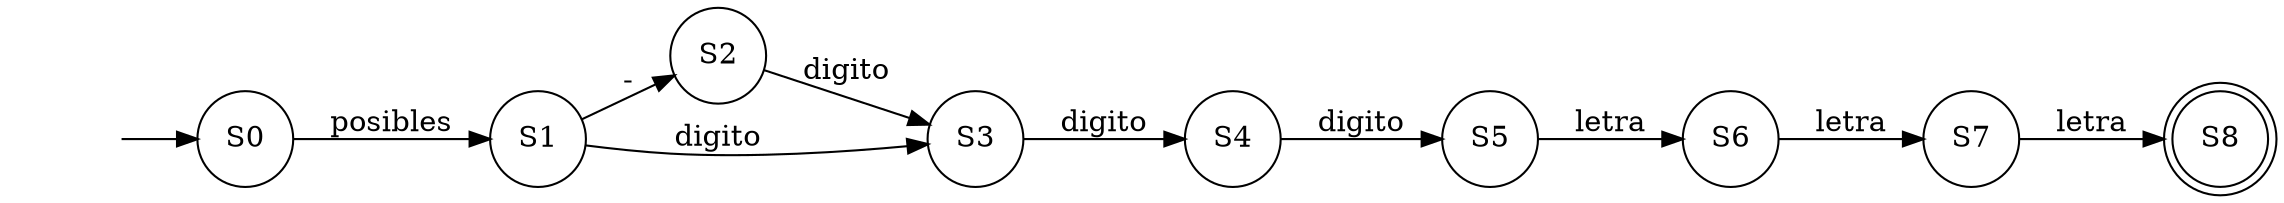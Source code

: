 digraph G{
rankdir=LR
concentrate=true
nodoInicial [shape=none label=""]
S0[shape=circle label="S0"]
S1[shape=circle label="S1"]
S2[shape=circle label="S2"]
S3[shape=circle label="S3"]
S4[shape=circle label="S4"]
S5[shape=circle label="S5"]
S6[shape=circle label="S6"]
S7[shape=circle label="S7"]
S8[shape=doublecircle label="S8"]
nodoInicial->S0[label=""]
S0->S1[label="posibles"]
S1->S2[label="-"]
S1->S3[label="digito"]
S2->S3[label="digito"]
S3->S4[label="digito"]
S4->S5[label="digito"]
S5->S6[label="letra"]
S6->S7[label="letra"]
S7->S8[label="letra"]

}
